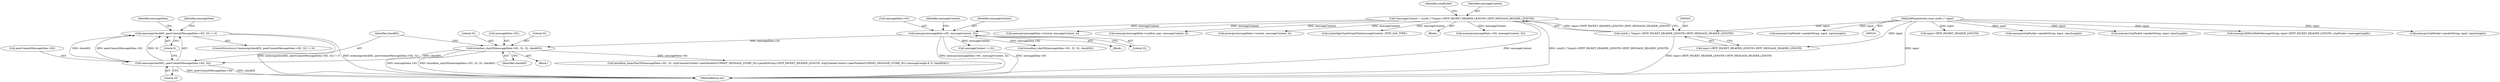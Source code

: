 digraph "0_bzrtp_bbb1e6e2f467ee4bd7b9a8c800e4f07343d7d99b@API" {
"1000996" [label="(Call,memcmp(checkH2, peerCommitMessageData->H2, 32) != 0)"];
"1000997" [label="(Call,memcmp(checkH2, peerCommitMessageData->H2, 32))"];
"1000988" [label="(Call,bctoolbox_sha256(messageData->H1, 32, 32, checkH2))"];
"1000945" [label="(Call,memcpy(messageData->H1, messageContent, 32))"];
"1000200" [label="(Call,*messageContent = (uint8_t *)(input+ZRTP_PACKET_HEADER_LENGTH+ZRTP_MESSAGE_HEADER_LENGTH))"];
"1000202" [label="(Call,(uint8_t *)(input+ZRTP_PACKET_HEADER_LENGTH+ZRTP_MESSAGE_HEADER_LENGTH))"];
"1000194" [label="(MethodParameterIn,const uint8_t * input)"];
"1000994" [label="(Identifier,checkH2)"];
"1001006" [label="(Identifier,messageData)"];
"1000211" [label="(Identifier,zrtpPacket)"];
"1000200" [label="(Call,*messageContent = (uint8_t *)(input+ZRTP_PACKET_HEADER_LENGTH+ZRTP_MESSAGE_HEADER_LENGTH))"];
"1000945" [label="(Call,memcpy(messageData->H1, messageContent, 32))"];
"1001003" [label="(Literal,0)"];
"1000946" [label="(Call,messageData->H1)"];
"1000202" [label="(Call,(uint8_t *)(input+ZRTP_PACKET_HEADER_LENGTH+ZRTP_MESSAGE_HEADER_LENGTH))"];
"1001080" [label="(Call,input+ZRTP_PACKET_HEADER_LENGTH)"];
"1000891" [label="(Call,memcpy(zrtpPacket->packetString, input, inputLength))"];
"1000960" [label="(Block,)"];
"1000988" [label="(Call,bctoolbox_sha256(messageData->H1, 32, 32, checkH2))"];
"1000952" [label="(Identifier,messageContent)"];
"1000201" [label="(Identifier,messageContent)"];
"1000951" [label="(Call,messageContent +=32)"];
"1000224" [label="(Call,memcpy(messageData->version, messageContent, 4))"];
"1000949" [label="(Identifier,messageContent)"];
"1001153" [label="(Call,bctoolbox_sha256(messageData->H1, 32, 32, checkH2))"];
"1001009" [label="(Call,bctoolbox_hmacSha256(messageData->H1, 32, zrtpChannelContext->peerPackets[COMMIT_MESSAGE_STORE_ID]->packetString+ZRTP_PACKET_HEADER_LENGTH, zrtpChannelContext->peerPackets[COMMIT_MESSAGE_STORE_ID]->messageLength-8, 8, checkMAC))"];
"1000999" [label="(Call,peerCommitMessageData->H2)"];
"1000989" [label="(Call,messageData->H1)"];
"1000998" [label="(Identifier,checkH2)"];
"1000588" [label="(Call,memcpy(zrtpPacket->packetString, input, inputLength))"];
"1000996" [label="(Call,memcmp(checkH2, peerCommitMessageData->H2, 32) != 0)"];
"1001011" [label="(Identifier,messageData)"];
"1000995" [label="(ControlStructure,if (memcmp(checkH2, peerCommitMessageData->H2, 32) != 0))"];
"1000992" [label="(Literal,32)"];
"1000900" [label="(Block,)"];
"1000993" [label="(Literal,32)"];
"1001078" [label="(Call,memcpy(DHPartHelloMessageString, input+ZRTP_PACKET_HEADER_LENGTH, zrtpPacket->messageLength))"];
"1000997" [label="(Call,memcmp(checkH2, peerCommitMessageData->H2, 32))"];
"1001002" [label="(Literal,32)"];
"1001379" [label="(Call,memcpy(messageData->confirm_mac, messageContent, 8))"];
"1001941" [label="(Call,memcpy(messageData->version, messageContent, 4))"];
"1000812" [label="(Call,cryptoAlgoTypeStringToInt(messageContent, ZRTP_SAS_TYPE))"];
"1000204" [label="(Call,input+ZRTP_PACKET_HEADER_LENGTH+ZRTP_MESSAGE_HEADER_LENGTH)"];
"1000950" [label="(Literal,32)"];
"1001915" [label="(Call,memcpy(zrtpPacket->packetString, input, inputLength))"];
"1001966" [label="(MethodReturn,int)"];
"1000197" [label="(Block,)"];
"1000624" [label="(Call,memcpy(messageData->H2, messageContent, 32))"];
"1001285" [label="(Call,memcpy(zrtpPacket->packetString, input, inputLength))"];
"1000194" [label="(MethodParameterIn,const uint8_t * input)"];
"1000996" -> "1000995"  [label="AST: "];
"1000996" -> "1001003"  [label="CFG: "];
"1000997" -> "1000996"  [label="AST: "];
"1001003" -> "1000996"  [label="AST: "];
"1001006" -> "1000996"  [label="CFG: "];
"1001011" -> "1000996"  [label="CFG: "];
"1000996" -> "1001966"  [label="DDG: memcmp(checkH2, peerCommitMessageData->H2, 32) != 0"];
"1000996" -> "1001966"  [label="DDG: memcmp(checkH2, peerCommitMessageData->H2, 32)"];
"1000997" -> "1000996"  [label="DDG: checkH2"];
"1000997" -> "1000996"  [label="DDG: peerCommitMessageData->H2"];
"1000997" -> "1000996"  [label="DDG: 32"];
"1000997" -> "1001002"  [label="CFG: "];
"1000998" -> "1000997"  [label="AST: "];
"1000999" -> "1000997"  [label="AST: "];
"1001002" -> "1000997"  [label="AST: "];
"1001003" -> "1000997"  [label="CFG: "];
"1000997" -> "1001966"  [label="DDG: checkH2"];
"1000997" -> "1001966"  [label="DDG: peerCommitMessageData->H2"];
"1000988" -> "1000997"  [label="DDG: checkH2"];
"1000988" -> "1000960"  [label="AST: "];
"1000988" -> "1000994"  [label="CFG: "];
"1000989" -> "1000988"  [label="AST: "];
"1000992" -> "1000988"  [label="AST: "];
"1000993" -> "1000988"  [label="AST: "];
"1000994" -> "1000988"  [label="AST: "];
"1000998" -> "1000988"  [label="CFG: "];
"1000988" -> "1001966"  [label="DDG: bctoolbox_sha256(messageData->H1, 32, 32, checkH2)"];
"1000988" -> "1001966"  [label="DDG: messageData->H1"];
"1000945" -> "1000988"  [label="DDG: messageData->H1"];
"1000988" -> "1001009"  [label="DDG: messageData->H1"];
"1000945" -> "1000900"  [label="AST: "];
"1000945" -> "1000950"  [label="CFG: "];
"1000946" -> "1000945"  [label="AST: "];
"1000949" -> "1000945"  [label="AST: "];
"1000950" -> "1000945"  [label="AST: "];
"1000952" -> "1000945"  [label="CFG: "];
"1000945" -> "1001966"  [label="DDG: messageData->H1"];
"1000945" -> "1001966"  [label="DDG: memcpy(messageData->H1, messageContent, 32)"];
"1000200" -> "1000945"  [label="DDG: messageContent"];
"1000945" -> "1000951"  [label="DDG: messageContent"];
"1000945" -> "1001153"  [label="DDG: messageData->H1"];
"1000200" -> "1000197"  [label="AST: "];
"1000200" -> "1000202"  [label="CFG: "];
"1000201" -> "1000200"  [label="AST: "];
"1000202" -> "1000200"  [label="AST: "];
"1000211" -> "1000200"  [label="CFG: "];
"1000200" -> "1001966"  [label="DDG: messageContent"];
"1000200" -> "1001966"  [label="DDG: (uint8_t *)(input+ZRTP_PACKET_HEADER_LENGTH+ZRTP_MESSAGE_HEADER_LENGTH)"];
"1000202" -> "1000200"  [label="DDG: input+ZRTP_PACKET_HEADER_LENGTH+ZRTP_MESSAGE_HEADER_LENGTH"];
"1000200" -> "1000224"  [label="DDG: messageContent"];
"1000200" -> "1000624"  [label="DDG: messageContent"];
"1000200" -> "1000812"  [label="DDG: messageContent"];
"1000200" -> "1001379"  [label="DDG: messageContent"];
"1000200" -> "1001941"  [label="DDG: messageContent"];
"1000202" -> "1000204"  [label="CFG: "];
"1000203" -> "1000202"  [label="AST: "];
"1000204" -> "1000202"  [label="AST: "];
"1000202" -> "1001966"  [label="DDG: input+ZRTP_PACKET_HEADER_LENGTH+ZRTP_MESSAGE_HEADER_LENGTH"];
"1000194" -> "1000202"  [label="DDG: input"];
"1000194" -> "1000191"  [label="AST: "];
"1000194" -> "1001966"  [label="DDG: input"];
"1000194" -> "1000204"  [label="DDG: input"];
"1000194" -> "1000588"  [label="DDG: input"];
"1000194" -> "1000891"  [label="DDG: input"];
"1000194" -> "1001078"  [label="DDG: input"];
"1000194" -> "1001080"  [label="DDG: input"];
"1000194" -> "1001285"  [label="DDG: input"];
"1000194" -> "1001915"  [label="DDG: input"];
}
